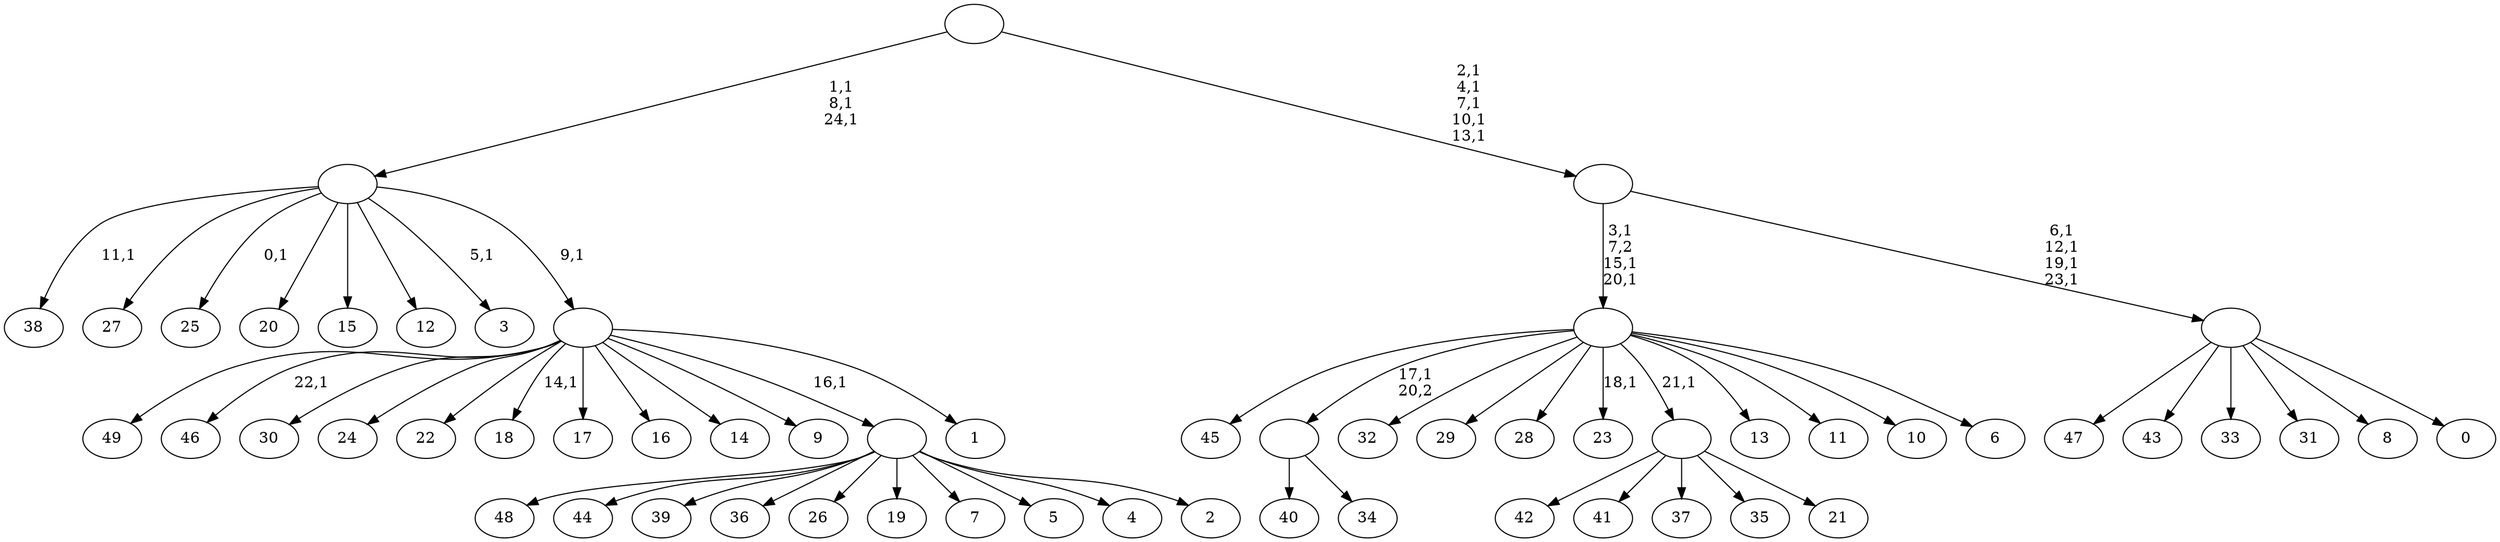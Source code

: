 digraph T {
	75 [label="49"]
	74 [label="48"]
	73 [label="47"]
	72 [label="46"]
	70 [label="45"]
	69 [label="44"]
	68 [label="43"]
	67 [label="42"]
	66 [label="41"]
	65 [label="40"]
	64 [label="39"]
	63 [label="38"]
	61 [label="37"]
	60 [label="36"]
	59 [label="35"]
	58 [label="34"]
	57 [label=""]
	56 [label="33"]
	55 [label="32"]
	54 [label="31"]
	53 [label="30"]
	52 [label="29"]
	51 [label="28"]
	50 [label="27"]
	49 [label="26"]
	48 [label="25"]
	46 [label="24"]
	45 [label="23"]
	43 [label="22"]
	42 [label="21"]
	41 [label=""]
	40 [label="20"]
	39 [label="19"]
	38 [label="18"]
	36 [label="17"]
	35 [label="16"]
	34 [label="15"]
	33 [label="14"]
	32 [label="13"]
	31 [label="12"]
	30 [label="11"]
	29 [label="10"]
	28 [label="9"]
	27 [label="8"]
	26 [label="7"]
	25 [label="6"]
	24 [label=""]
	21 [label="5"]
	20 [label="4"]
	19 [label="3"]
	17 [label="2"]
	16 [label=""]
	15 [label="1"]
	14 [label=""]
	13 [label=""]
	10 [label="0"]
	9 [label=""]
	5 [label=""]
	0 [label=""]
	57 -> 65 [label=""]
	57 -> 58 [label=""]
	41 -> 67 [label=""]
	41 -> 66 [label=""]
	41 -> 61 [label=""]
	41 -> 59 [label=""]
	41 -> 42 [label=""]
	24 -> 45 [label="18,1"]
	24 -> 70 [label=""]
	24 -> 57 [label="17,1\n20,2"]
	24 -> 55 [label=""]
	24 -> 52 [label=""]
	24 -> 51 [label=""]
	24 -> 41 [label="21,1"]
	24 -> 32 [label=""]
	24 -> 30 [label=""]
	24 -> 29 [label=""]
	24 -> 25 [label=""]
	16 -> 74 [label=""]
	16 -> 69 [label=""]
	16 -> 64 [label=""]
	16 -> 60 [label=""]
	16 -> 49 [label=""]
	16 -> 39 [label=""]
	16 -> 26 [label=""]
	16 -> 21 [label=""]
	16 -> 20 [label=""]
	16 -> 17 [label=""]
	14 -> 38 [label="14,1"]
	14 -> 72 [label="22,1"]
	14 -> 75 [label=""]
	14 -> 53 [label=""]
	14 -> 46 [label=""]
	14 -> 43 [label=""]
	14 -> 36 [label=""]
	14 -> 35 [label=""]
	14 -> 33 [label=""]
	14 -> 28 [label=""]
	14 -> 16 [label="16,1"]
	14 -> 15 [label=""]
	13 -> 19 [label="5,1"]
	13 -> 48 [label="0,1"]
	13 -> 63 [label="11,1"]
	13 -> 50 [label=""]
	13 -> 40 [label=""]
	13 -> 34 [label=""]
	13 -> 31 [label=""]
	13 -> 14 [label="9,1"]
	9 -> 73 [label=""]
	9 -> 68 [label=""]
	9 -> 56 [label=""]
	9 -> 54 [label=""]
	9 -> 27 [label=""]
	9 -> 10 [label=""]
	5 -> 9 [label="6,1\n12,1\n19,1\n23,1"]
	5 -> 24 [label="3,1\n7,2\n15,1\n20,1"]
	0 -> 5 [label="2,1\n4,1\n7,1\n10,1\n13,1"]
	0 -> 13 [label="1,1\n8,1\n24,1"]
}
